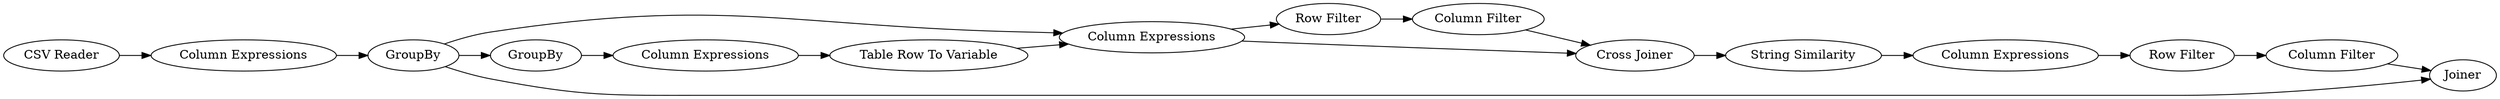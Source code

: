 digraph {
	"-2744552771593797075_4" [label=GroupBy]
	"-2744552771593797075_16" [label="Column Expressions"]
	"-2744552771593797075_3" [label=GroupBy]
	"-2744552771593797075_15" [label="String Similarity"]
	"-2744552771593797075_2" [label="Column Expressions"]
	"-2744552771593797075_17" [label="Row Filter"]
	"-2744552771593797075_14" [label="Column Filter"]
	"-2744552771593797075_18" [label="Row Filter"]
	"-2744552771593797075_10" [label="Table Row To Variable"]
	"-2744552771593797075_12" [label="Cross Joiner"]
	"-2744552771593797075_1" [label="CSV Reader"]
	"-2744552771593797075_19" [label="Column Filter"]
	"-2744552771593797075_20" [label=Joiner]
	"-2744552771593797075_9" [label="Column Expressions"]
	"-2744552771593797075_5" [label="Column Expressions"]
	"-2744552771593797075_2" -> "-2744552771593797075_3"
	"-2744552771593797075_16" -> "-2744552771593797075_18"
	"-2744552771593797075_9" -> "-2744552771593797075_17"
	"-2744552771593797075_19" -> "-2744552771593797075_20"
	"-2744552771593797075_4" -> "-2744552771593797075_5"
	"-2744552771593797075_14" -> "-2744552771593797075_12"
	"-2744552771593797075_18" -> "-2744552771593797075_19"
	"-2744552771593797075_1" -> "-2744552771593797075_2"
	"-2744552771593797075_3" -> "-2744552771593797075_4"
	"-2744552771593797075_10" -> "-2744552771593797075_9"
	"-2744552771593797075_9" -> "-2744552771593797075_12"
	"-2744552771593797075_12" -> "-2744552771593797075_15"
	"-2744552771593797075_15" -> "-2744552771593797075_16"
	"-2744552771593797075_17" -> "-2744552771593797075_14"
	"-2744552771593797075_3" -> "-2744552771593797075_20"
	"-2744552771593797075_5" -> "-2744552771593797075_10"
	"-2744552771593797075_3" -> "-2744552771593797075_9"
	rankdir=LR
}
